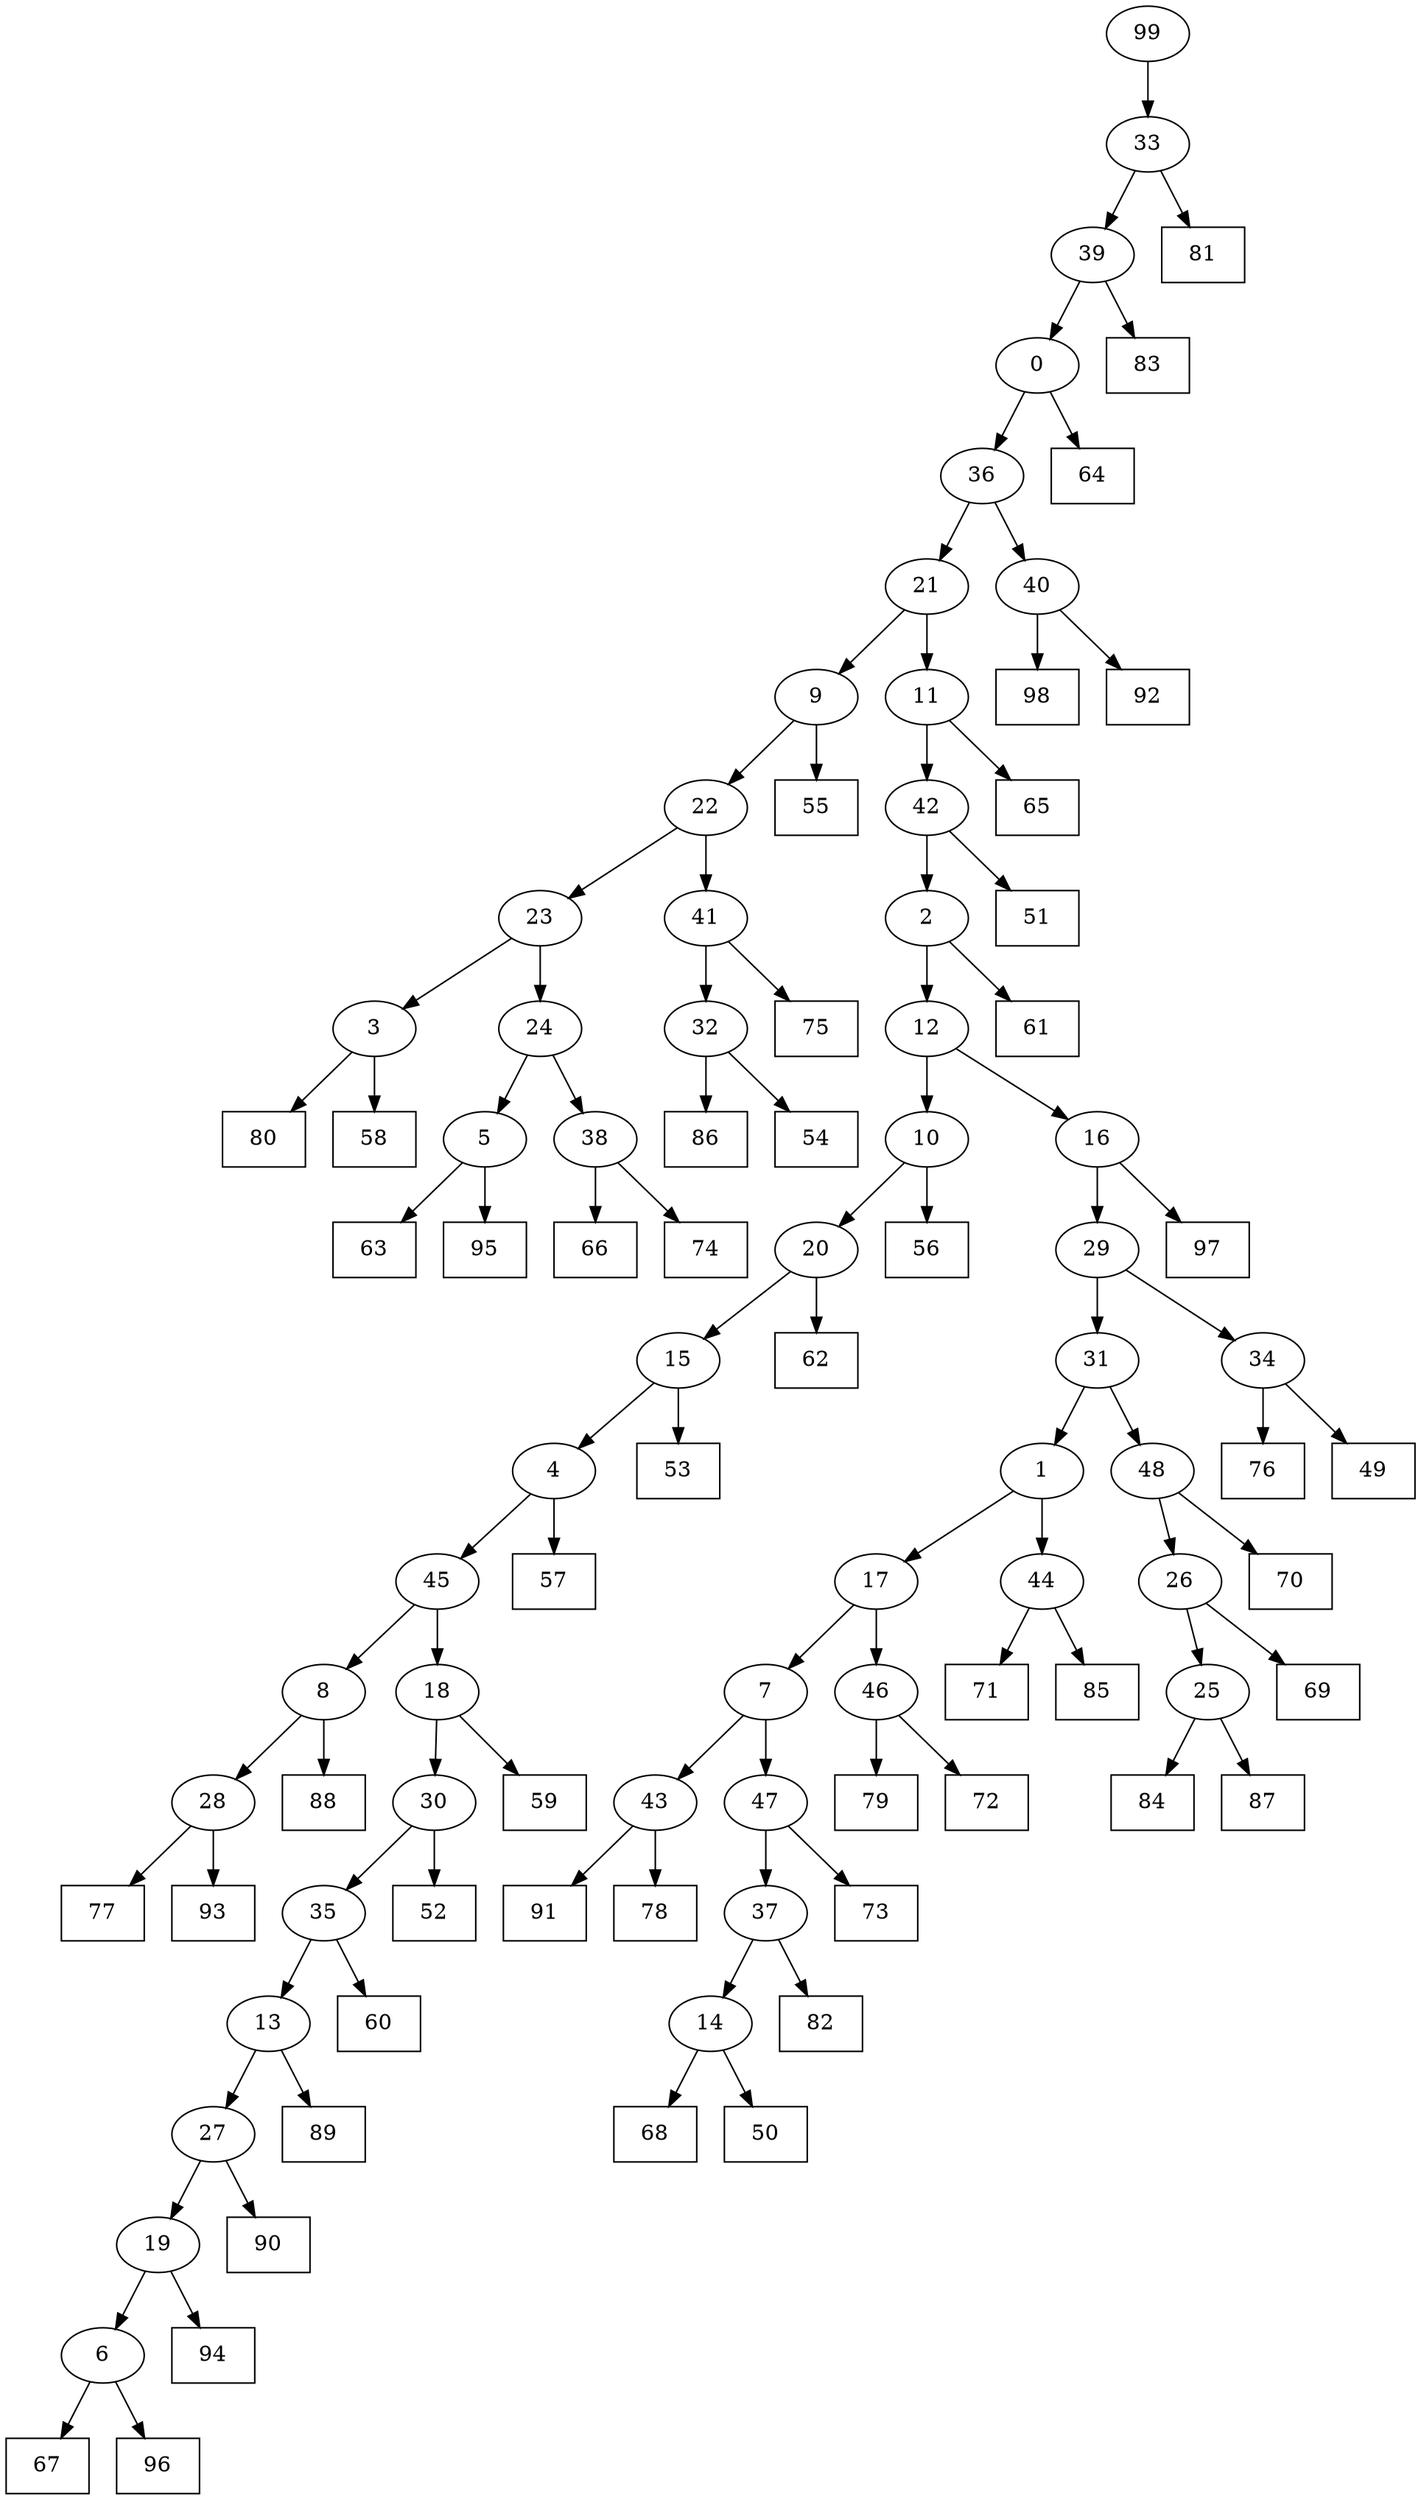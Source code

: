 digraph G {
0[label="0"];
1[label="1"];
2[label="2"];
3[label="3"];
4[label="4"];
5[label="5"];
6[label="6"];
7[label="7"];
8[label="8"];
9[label="9"];
10[label="10"];
11[label="11"];
12[label="12"];
13[label="13"];
14[label="14"];
15[label="15"];
16[label="16"];
17[label="17"];
18[label="18"];
19[label="19"];
20[label="20"];
21[label="21"];
22[label="22"];
23[label="23"];
24[label="24"];
25[label="25"];
26[label="26"];
27[label="27"];
28[label="28"];
29[label="29"];
30[label="30"];
31[label="31"];
32[label="32"];
33[label="33"];
34[label="34"];
35[label="35"];
36[label="36"];
37[label="37"];
38[label="38"];
39[label="39"];
40[label="40"];
41[label="41"];
42[label="42"];
43[label="43"];
44[label="44"];
45[label="45"];
46[label="46"];
47[label="47"];
48[label="48"];
49[shape=box,label="51"];
50[shape=box,label="61"];
51[shape=box,label="62"];
52[shape=box,label="71"];
53[shape=box,label="59"];
54[shape=box,label="67"];
55[shape=box,label="90"];
56[shape=box,label="68"];
57[shape=box,label="66"];
58[shape=box,label="79"];
59[shape=box,label="63"];
60[shape=box,label="76"];
61[shape=box,label="84"];
62[shape=box,label="91"];
63[shape=box,label="50"];
64[shape=box,label="72"];
65[shape=box,label="83"];
66[shape=box,label="70"];
67[shape=box,label="77"];
68[shape=box,label="85"];
69[shape=box,label="60"];
70[shape=box,label="53"];
71[shape=box,label="57"];
72[shape=box,label="55"];
73[shape=box,label="65"];
74[shape=box,label="98"];
75[shape=box,label="95"];
76[shape=box,label="80"];
77[shape=box,label="93"];
78[shape=box,label="52"];
79[shape=box,label="75"];
80[shape=box,label="92"];
81[shape=box,label="78"];
82[shape=box,label="94"];
83[shape=box,label="58"];
84[shape=box,label="82"];
85[shape=box,label="88"];
86[shape=box,label="81"];
87[shape=box,label="89"];
88[shape=box,label="86"];
89[shape=box,label="49"];
90[shape=box,label="74"];
91[shape=box,label="56"];
92[shape=box,label="97"];
93[shape=box,label="64"];
94[shape=box,label="96"];
95[shape=box,label="73"];
96[shape=box,label="69"];
97[shape=box,label="87"];
98[shape=box,label="54"];
99[label="99"];
3->76 ;
20->51 ;
13->87 ;
44->52 ;
48->66 ;
25->97 ;
14->56 ;
32->98 ;
28->77 ;
6->54 ;
30->78 ;
41->79 ;
30->35 ;
37->14 ;
18->30 ;
25->61 ;
7->43 ;
28->67 ;
39->0 ;
46->64 ;
23->24 ;
32->88 ;
22->23 ;
8->85 ;
35->69 ;
26->96 ;
27->19 ;
19->82 ;
29->34 ;
34->60 ;
48->26 ;
4->71 ;
43->81 ;
18->53 ;
15->70 ;
23->3 ;
21->11 ;
11->73 ;
5->75 ;
16->29 ;
35->13 ;
43->62 ;
26->25 ;
42->49 ;
39->65 ;
9->22 ;
19->6 ;
2->50 ;
38->57 ;
11->42 ;
42->2 ;
45->18 ;
24->5 ;
5->59 ;
3->83 ;
4->45 ;
6->94 ;
31->1 ;
1->44 ;
0->36 ;
15->4 ;
47->37 ;
37->84 ;
99->33 ;
33->86 ;
33->39 ;
22->41 ;
41->32 ;
24->38 ;
2->12 ;
12->16 ;
40->80 ;
13->27 ;
27->55 ;
47->95 ;
9->72 ;
44->68 ;
1->17 ;
17->46 ;
34->89 ;
20->15 ;
16->92 ;
40->74 ;
46->58 ;
17->7 ;
7->47 ;
38->90 ;
10->20 ;
0->93 ;
36->21 ;
21->9 ;
29->31 ;
31->48 ;
14->63 ;
45->8 ;
8->28 ;
36->40 ;
12->10 ;
10->91 ;
}
